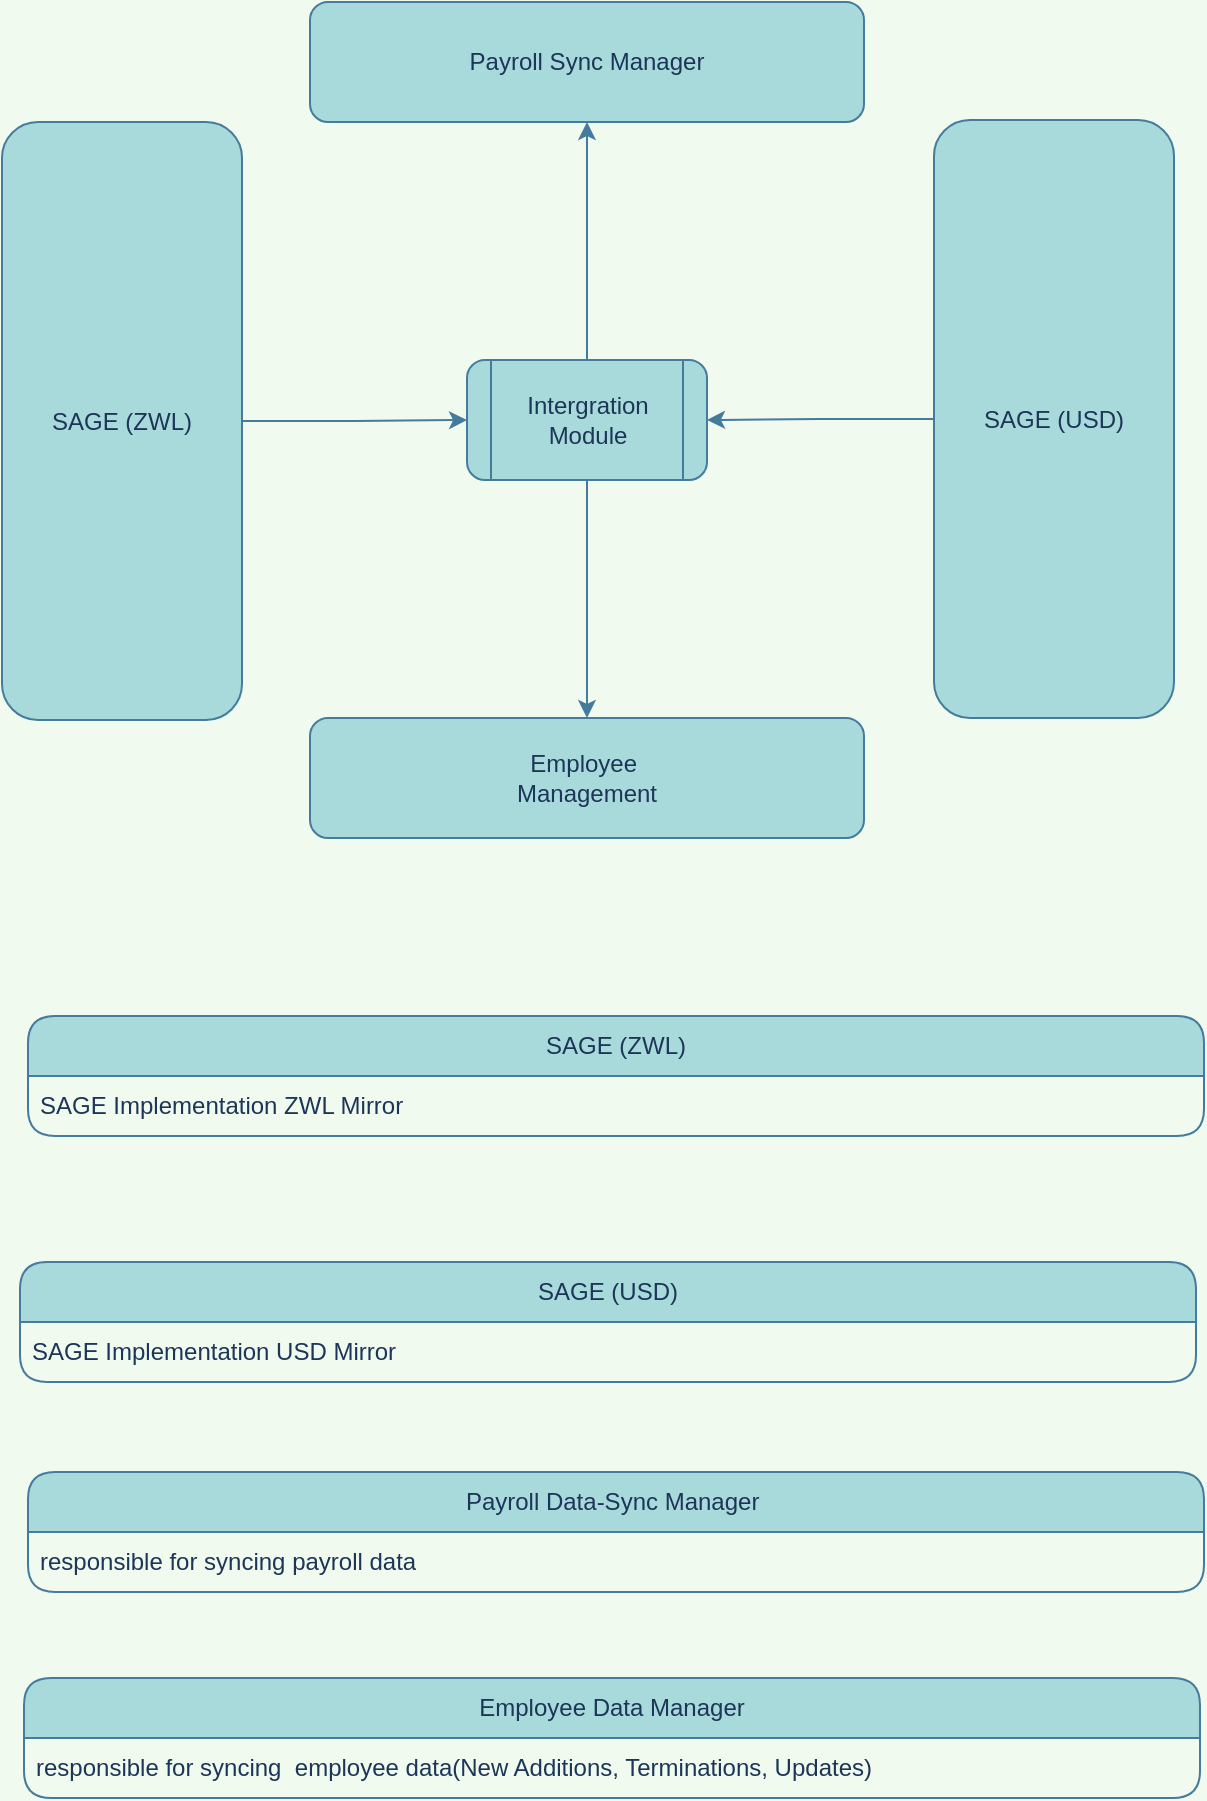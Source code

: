 <mxfile version="20.6.0" type="github">
  <diagram id="zOz9JNRdx4cPPUi2tagx" name="Page-1">
    <mxGraphModel dx="946" dy="1413" grid="0" gridSize="10" guides="1" tooltips="1" connect="1" arrows="1" fold="1" page="0" pageScale="1" pageWidth="850" pageHeight="1100" background="#F1FAEE" math="0" shadow="0">
      <root>
        <mxCell id="0" />
        <mxCell id="1" parent="0" />
        <mxCell id="ahDNmzRv6jfMNTEkgj-N-12" style="edgeStyle=orthogonalEdgeStyle;rounded=0;orthogonalLoop=1;jettySize=auto;html=1;exitX=1;exitY=0.5;exitDx=0;exitDy=0;labelBackgroundColor=#F1FAEE;strokeColor=#457B9D;fontColor=#1D3557;" edge="1" parent="1" source="ahDNmzRv6jfMNTEkgj-N-4" target="ahDNmzRv6jfMNTEkgj-N-7">
          <mxGeometry relative="1" as="geometry" />
        </mxCell>
        <mxCell id="ahDNmzRv6jfMNTEkgj-N-4" value="SAGE (ZWL)" style="rounded=1;whiteSpace=wrap;html=1;fillColor=#A8DADC;strokeColor=#457B9D;fontColor=#1D3557;" vertex="1" parent="1">
          <mxGeometry x="147" y="-405" width="120" height="299" as="geometry" />
        </mxCell>
        <mxCell id="ahDNmzRv6jfMNTEkgj-N-13" style="edgeStyle=orthogonalEdgeStyle;rounded=0;orthogonalLoop=1;jettySize=auto;html=1;exitX=0;exitY=0.5;exitDx=0;exitDy=0;entryX=1;entryY=0.5;entryDx=0;entryDy=0;labelBackgroundColor=#F1FAEE;strokeColor=#457B9D;fontColor=#1D3557;" edge="1" parent="1" source="ahDNmzRv6jfMNTEkgj-N-5" target="ahDNmzRv6jfMNTEkgj-N-7">
          <mxGeometry relative="1" as="geometry" />
        </mxCell>
        <mxCell id="ahDNmzRv6jfMNTEkgj-N-5" value="SAGE (USD)" style="rounded=1;whiteSpace=wrap;html=1;fillColor=#A8DADC;strokeColor=#457B9D;fontColor=#1D3557;" vertex="1" parent="1">
          <mxGeometry x="613" y="-406" width="120" height="299" as="geometry" />
        </mxCell>
        <mxCell id="ahDNmzRv6jfMNTEkgj-N-10" style="edgeStyle=orthogonalEdgeStyle;rounded=0;orthogonalLoop=1;jettySize=auto;html=1;exitX=0.5;exitY=0;exitDx=0;exitDy=0;entryX=0.5;entryY=1;entryDx=0;entryDy=0;labelBackgroundColor=#F1FAEE;strokeColor=#457B9D;fontColor=#1D3557;" edge="1" parent="1" source="ahDNmzRv6jfMNTEkgj-N-7" target="ahDNmzRv6jfMNTEkgj-N-9">
          <mxGeometry relative="1" as="geometry" />
        </mxCell>
        <mxCell id="ahDNmzRv6jfMNTEkgj-N-11" style="edgeStyle=orthogonalEdgeStyle;rounded=0;orthogonalLoop=1;jettySize=auto;html=1;exitX=0.5;exitY=1;exitDx=0;exitDy=0;labelBackgroundColor=#F1FAEE;strokeColor=#457B9D;fontColor=#1D3557;" edge="1" parent="1" source="ahDNmzRv6jfMNTEkgj-N-7" target="ahDNmzRv6jfMNTEkgj-N-8">
          <mxGeometry relative="1" as="geometry" />
        </mxCell>
        <mxCell id="ahDNmzRv6jfMNTEkgj-N-7" value="Intergration&lt;br&gt;Module&lt;br&gt;" style="shape=process;whiteSpace=wrap;html=1;backgroundOutline=1;rounded=1;fillColor=#A8DADC;strokeColor=#457B9D;fontColor=#1D3557;" vertex="1" parent="1">
          <mxGeometry x="379.5" y="-286" width="120" height="60" as="geometry" />
        </mxCell>
        <mxCell id="ahDNmzRv6jfMNTEkgj-N-8" value="Employee&amp;nbsp;&lt;br&gt;Management" style="whiteSpace=wrap;html=1;rounded=1;strokeColor=#457B9D;fillColor=#A8DADC;fontColor=#1D3557;" vertex="1" parent="1">
          <mxGeometry x="301" y="-107" width="277" height="60" as="geometry" />
        </mxCell>
        <mxCell id="ahDNmzRv6jfMNTEkgj-N-9" value="Payroll Sync Manager" style="whiteSpace=wrap;html=1;rounded=1;strokeColor=#457B9D;fillColor=#A8DADC;fontColor=#1D3557;" vertex="1" parent="1">
          <mxGeometry x="301" y="-465" width="277" height="60" as="geometry" />
        </mxCell>
        <mxCell id="ahDNmzRv6jfMNTEkgj-N-14" value="SAGE (USD)" style="swimlane;fontStyle=0;childLayout=stackLayout;horizontal=1;startSize=30;horizontalStack=0;resizeParent=1;resizeParentMax=0;resizeLast=0;collapsible=1;marginBottom=0;whiteSpace=wrap;html=1;strokeColor=#457B9D;fontColor=#1D3557;fillColor=#A8DADC;rounded=1;" vertex="1" parent="1">
          <mxGeometry x="156" y="165" width="588" height="60" as="geometry" />
        </mxCell>
        <mxCell id="ahDNmzRv6jfMNTEkgj-N-15" value="SAGE Implementation USD Mirror&amp;nbsp;" style="text;strokeColor=none;fillColor=none;align=left;verticalAlign=middle;spacingLeft=4;spacingRight=4;overflow=hidden;points=[[0,0.5],[1,0.5]];portConstraint=eastwest;rotatable=0;whiteSpace=wrap;html=1;fontColor=#1D3557;" vertex="1" parent="ahDNmzRv6jfMNTEkgj-N-14">
          <mxGeometry y="30" width="588" height="30" as="geometry" />
        </mxCell>
        <mxCell id="ahDNmzRv6jfMNTEkgj-N-18" value="SAGE (ZWL)" style="swimlane;fontStyle=0;childLayout=stackLayout;horizontal=1;startSize=30;horizontalStack=0;resizeParent=1;resizeParentMax=0;resizeLast=0;collapsible=1;marginBottom=0;whiteSpace=wrap;html=1;strokeColor=#457B9D;fontColor=#1D3557;fillColor=#A8DADC;rounded=1;" vertex="1" parent="1">
          <mxGeometry x="160" y="42" width="588" height="60" as="geometry" />
        </mxCell>
        <mxCell id="ahDNmzRv6jfMNTEkgj-N-34" value="SAGE Implementation ZWL Mirror&amp;nbsp;" style="text;strokeColor=none;fillColor=none;align=left;verticalAlign=middle;spacingLeft=4;spacingRight=4;overflow=hidden;points=[[0,0.5],[1,0.5]];portConstraint=eastwest;rotatable=0;whiteSpace=wrap;html=1;fontColor=#1D3557;" vertex="1" parent="ahDNmzRv6jfMNTEkgj-N-18">
          <mxGeometry y="30" width="588" height="30" as="geometry" />
        </mxCell>
        <mxCell id="ahDNmzRv6jfMNTEkgj-N-26" value="Payroll Data-Sync Manager&amp;nbsp;" style="swimlane;fontStyle=0;childLayout=stackLayout;horizontal=1;startSize=30;horizontalStack=0;resizeParent=1;resizeParentMax=0;resizeLast=0;collapsible=1;marginBottom=0;whiteSpace=wrap;html=1;strokeColor=#457B9D;fontColor=#1D3557;fillColor=#A8DADC;rounded=1;" vertex="1" parent="1">
          <mxGeometry x="160" y="270" width="588" height="60" as="geometry" />
        </mxCell>
        <mxCell id="ahDNmzRv6jfMNTEkgj-N-28" value="responsible for syncing payroll data" style="text;strokeColor=none;fillColor=none;align=left;verticalAlign=middle;spacingLeft=4;spacingRight=4;overflow=hidden;points=[[0,0.5],[1,0.5]];portConstraint=eastwest;rotatable=0;whiteSpace=wrap;html=1;fontColor=#1D3557;" vertex="1" parent="ahDNmzRv6jfMNTEkgj-N-26">
          <mxGeometry y="30" width="588" height="30" as="geometry" />
        </mxCell>
        <mxCell id="ahDNmzRv6jfMNTEkgj-N-31" value="Employee Data Manager" style="swimlane;fontStyle=0;childLayout=stackLayout;horizontal=1;startSize=30;horizontalStack=0;resizeParent=1;resizeParentMax=0;resizeLast=0;collapsible=1;marginBottom=0;whiteSpace=wrap;html=1;strokeColor=#457B9D;fontColor=#1D3557;fillColor=#A8DADC;rounded=1;" vertex="1" parent="1">
          <mxGeometry x="158" y="373" width="588" height="60" as="geometry" />
        </mxCell>
        <mxCell id="ahDNmzRv6jfMNTEkgj-N-32" value="responsible for syncing&amp;nbsp; employee data(New Additions, Terminations, Updates)" style="text;strokeColor=none;fillColor=none;align=left;verticalAlign=middle;spacingLeft=4;spacingRight=4;overflow=hidden;points=[[0,0.5],[1,0.5]];portConstraint=eastwest;rotatable=0;whiteSpace=wrap;html=1;fontColor=#1D3557;" vertex="1" parent="ahDNmzRv6jfMNTEkgj-N-31">
          <mxGeometry y="30" width="588" height="30" as="geometry" />
        </mxCell>
      </root>
    </mxGraphModel>
  </diagram>
</mxfile>
